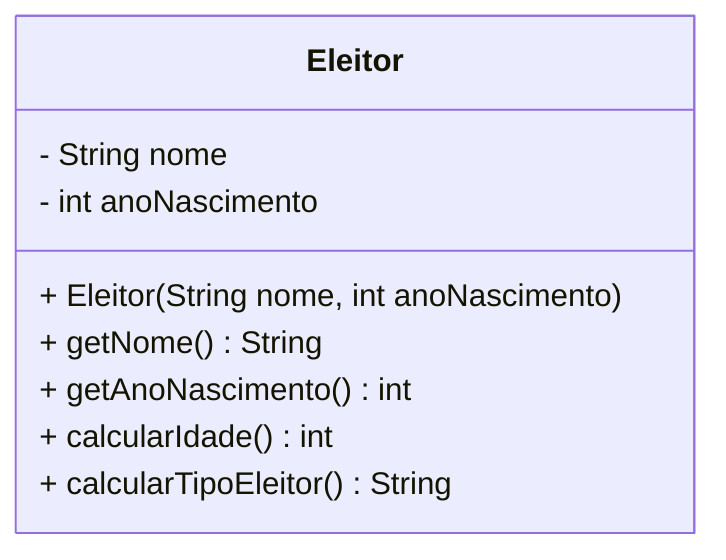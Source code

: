classDiagram
    class Eleitor {
        - String nome
        - int anoNascimento
        + Eleitor(String nome, int anoNascimento)
        + getNome() String
        + getAnoNascimento() int
        + calcularIdade() int
        + calcularTipoEleitor() String
    }